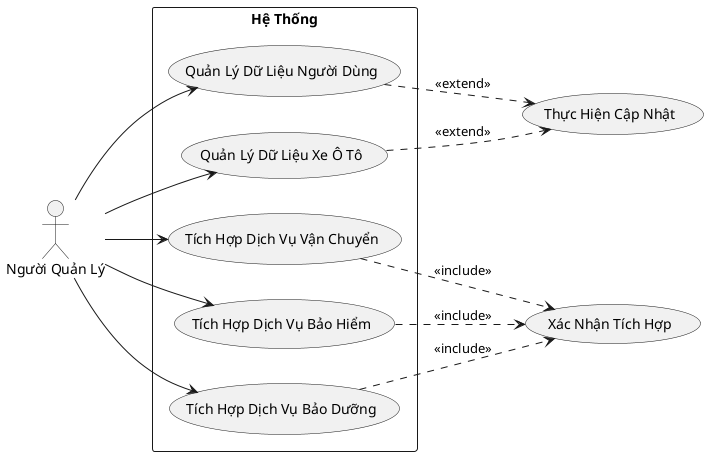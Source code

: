 @startuml
left to right direction
actor "Người Quản Lý" as manager
rectangle "Hệ Thống" {
  usecase "Quản Lý Dữ Liệu Người Dùng" as manageUserData
  usecase "Quản Lý Dữ Liệu Xe Ô Tô" as manageCarData
  usecase "Tích Hợp Dịch Vụ Vận Chuyển" as integrateShippingService
  usecase "Tích Hợp Dịch Vụ Bảo Hiểm" as integrateInsuranceService
  usecase "Tích Hợp Dịch Vụ Bảo Dưỡng" as integrateMaintenanceService
}

manager --> manageUserData
manager --> manageCarData
manager --> integrateShippingService
manager --> integrateInsuranceService
manager --> integrateMaintenanceService

manageUserData ..> (Thực Hiện Cập Nhật) : <<extend>>
manageCarData ..> (Thực Hiện Cập Nhật): <<extend>>
integrateShippingService ..> (Xác Nhận Tích Hợp): <<include>>
integrateInsuranceService ..> (Xác Nhận Tích Hợp): <<include>>
integrateMaintenanceService ..> (Xác Nhận Tích Hợp): <<include>>
@enduml